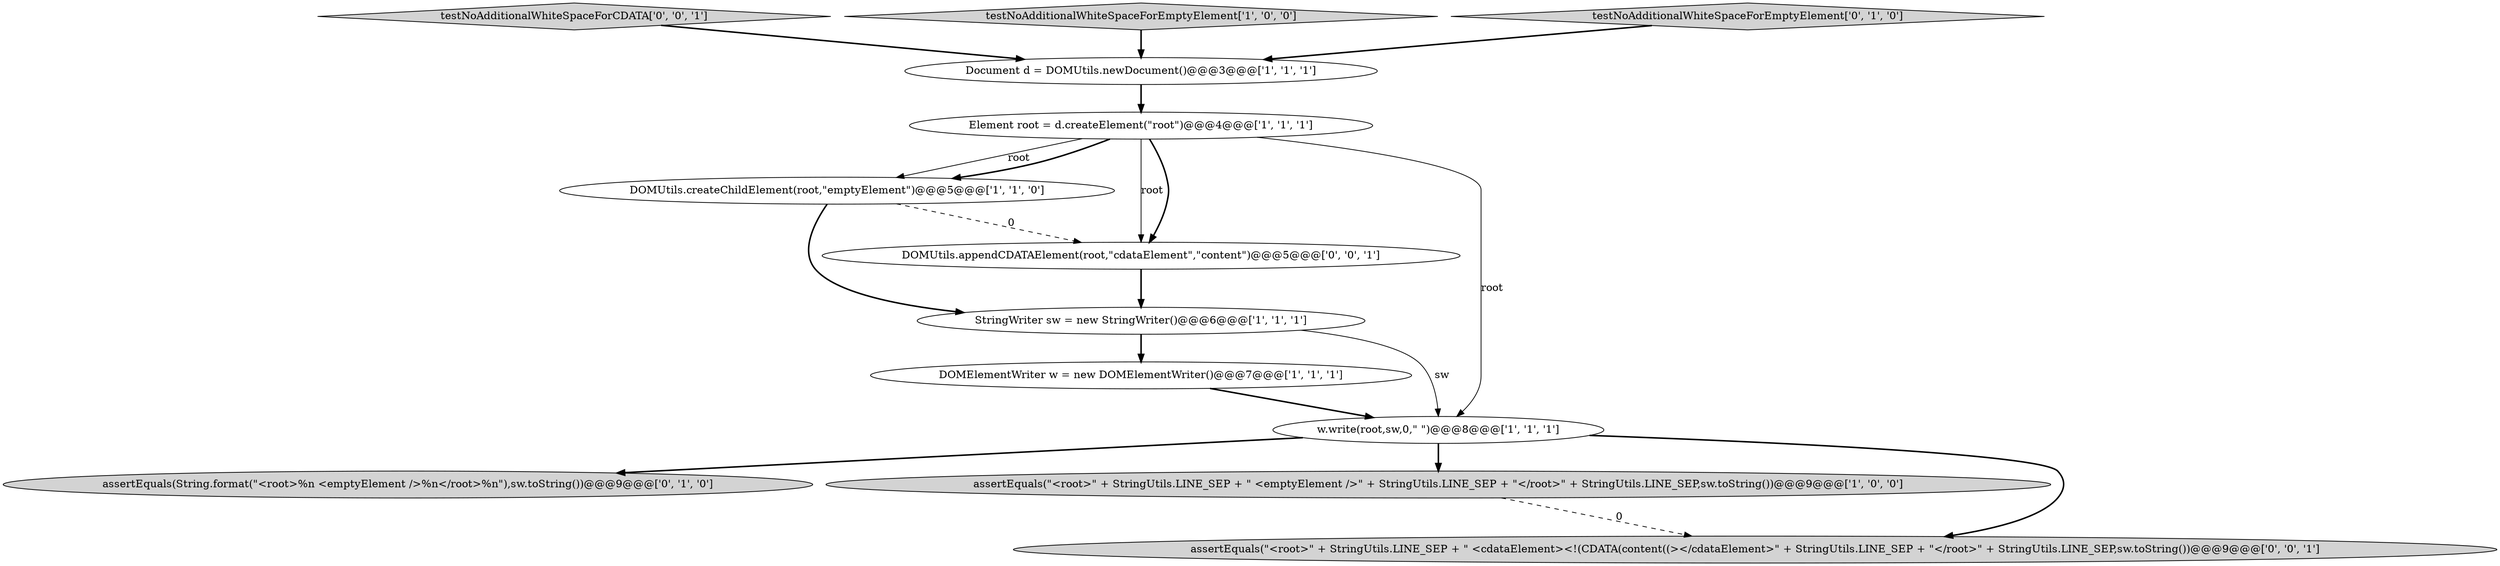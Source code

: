 digraph {
11 [style = filled, label = "testNoAdditionalWhiteSpaceForCDATA['0', '0', '1']", fillcolor = lightgray, shape = diamond image = "AAA0AAABBB3BBB"];
6 [style = filled, label = "DOMElementWriter w = new DOMElementWriter()@@@7@@@['1', '1', '1']", fillcolor = white, shape = ellipse image = "AAA0AAABBB1BBB"];
1 [style = filled, label = "StringWriter sw = new StringWriter()@@@6@@@['1', '1', '1']", fillcolor = white, shape = ellipse image = "AAA0AAABBB1BBB"];
5 [style = filled, label = "Document d = DOMUtils.newDocument()@@@3@@@['1', '1', '1']", fillcolor = white, shape = ellipse image = "AAA0AAABBB1BBB"];
3 [style = filled, label = "DOMUtils.createChildElement(root,\"emptyElement\")@@@5@@@['1', '1', '0']", fillcolor = white, shape = ellipse image = "AAA0AAABBB1BBB"];
0 [style = filled, label = "testNoAdditionalWhiteSpaceForEmptyElement['1', '0', '0']", fillcolor = lightgray, shape = diamond image = "AAA0AAABBB1BBB"];
2 [style = filled, label = "Element root = d.createElement(\"root\")@@@4@@@['1', '1', '1']", fillcolor = white, shape = ellipse image = "AAA0AAABBB1BBB"];
9 [style = filled, label = "assertEquals(String.format(\"<root>%n <emptyElement />%n</root>%n\"),sw.toString())@@@9@@@['0', '1', '0']", fillcolor = lightgray, shape = ellipse image = "AAA0AAABBB2BBB"];
12 [style = filled, label = "DOMUtils.appendCDATAElement(root,\"cdataElement\",\"content\")@@@5@@@['0', '0', '1']", fillcolor = white, shape = ellipse image = "AAA0AAABBB3BBB"];
7 [style = filled, label = "w.write(root,sw,0,\" \")@@@8@@@['1', '1', '1']", fillcolor = white, shape = ellipse image = "AAA0AAABBB1BBB"];
4 [style = filled, label = "assertEquals(\"<root>\" + StringUtils.LINE_SEP + \" <emptyElement />\" + StringUtils.LINE_SEP + \"</root>\" + StringUtils.LINE_SEP,sw.toString())@@@9@@@['1', '0', '0']", fillcolor = lightgray, shape = ellipse image = "AAA0AAABBB1BBB"];
8 [style = filled, label = "testNoAdditionalWhiteSpaceForEmptyElement['0', '1', '0']", fillcolor = lightgray, shape = diamond image = "AAA0AAABBB2BBB"];
10 [style = filled, label = "assertEquals(\"<root>\" + StringUtils.LINE_SEP + \" <cdataElement><!(CDATA(content((></cdataElement>\" + StringUtils.LINE_SEP + \"</root>\" + StringUtils.LINE_SEP,sw.toString())@@@9@@@['0', '0', '1']", fillcolor = lightgray, shape = ellipse image = "AAA0AAABBB3BBB"];
5->2 [style = bold, label=""];
2->7 [style = solid, label="root"];
4->10 [style = dashed, label="0"];
2->3 [style = solid, label="root"];
12->1 [style = bold, label=""];
1->7 [style = solid, label="sw"];
6->7 [style = bold, label=""];
0->5 [style = bold, label=""];
7->4 [style = bold, label=""];
8->5 [style = bold, label=""];
2->12 [style = solid, label="root"];
3->12 [style = dashed, label="0"];
1->6 [style = bold, label=""];
7->10 [style = bold, label=""];
2->12 [style = bold, label=""];
3->1 [style = bold, label=""];
7->9 [style = bold, label=""];
2->3 [style = bold, label=""];
11->5 [style = bold, label=""];
}
